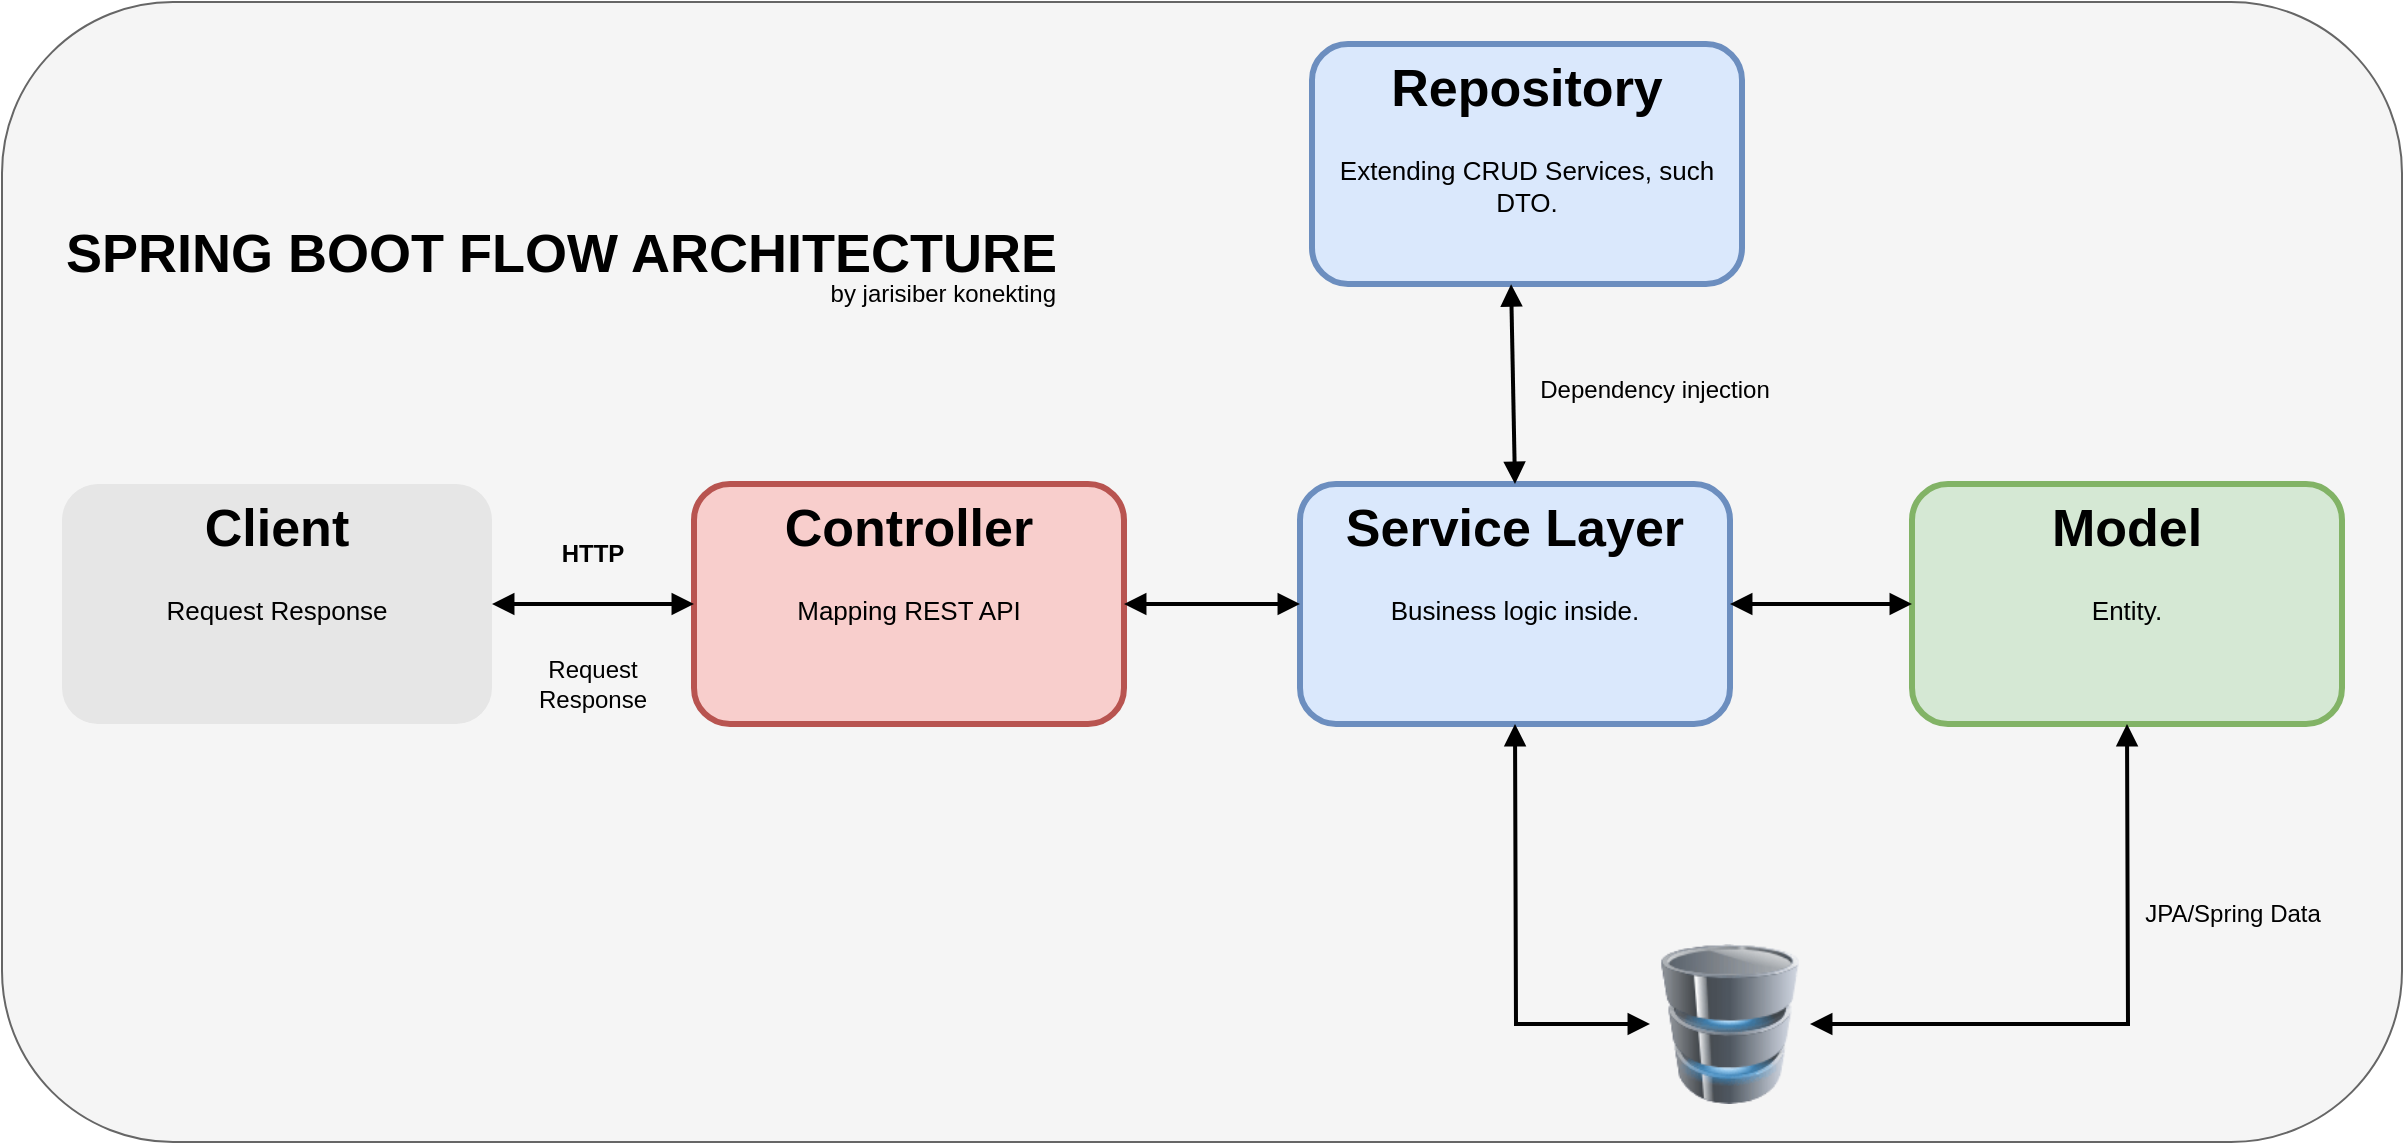 <mxfile version="24.7.14">
  <diagram name="Page-1" id="82e54ff1-d628-8f03-85c4-9753963a91cd">
    <mxGraphModel dx="1600" dy="1639" grid="1" gridSize="10" guides="1" tooltips="1" connect="1" arrows="1" fold="1" page="1" pageScale="1" pageWidth="1100" pageHeight="850" background="none" math="0" shadow="0">
      <root>
        <mxCell id="0" />
        <mxCell id="1" parent="0" />
        <mxCell id="xYmULsUJG9SMde3CQeaA-2" value="" style="rounded=1;whiteSpace=wrap;html=1;fillColor=#f5f5f5;fontColor=#333333;strokeColor=#666666;" vertex="1" parent="1">
          <mxGeometry x="140" y="-11" width="1200" height="570" as="geometry" />
        </mxCell>
        <mxCell id="4ec97bd9e5d20128-16" value="&lt;h1&gt;Client&lt;/h1&gt;&lt;p&gt;Request Response&lt;/p&gt;" style="text;html=1;spacing=5;spacingTop=-20;whiteSpace=wrap;overflow=hidden;strokeColor=none;strokeWidth=3;fillColor=#E6E6E6;fontSize=13;fontColor=#000000;align=center;rounded=1;" parent="1" vertex="1">
          <mxGeometry x="170" y="230" width="215" height="120" as="geometry" />
        </mxCell>
        <mxCell id="4ec97bd9e5d20128-17" value="&lt;h1&gt;Controller&lt;/h1&gt;&lt;p&gt;Mapping REST API&lt;/p&gt;" style="text;html=1;spacing=5;spacingTop=-20;whiteSpace=wrap;overflow=hidden;strokeColor=#b85450;strokeWidth=3;fillColor=#f8cecc;fontSize=13;align=center;rounded=1;" parent="1" vertex="1">
          <mxGeometry x="486" y="230" width="215" height="120" as="geometry" />
        </mxCell>
        <mxCell id="4ec97bd9e5d20128-18" value="&lt;h1&gt;Service Layer&lt;/h1&gt;&lt;p&gt;Business logic inside.&lt;/p&gt;" style="text;html=1;spacing=5;spacingTop=-20;whiteSpace=wrap;overflow=hidden;strokeColor=#6c8ebf;strokeWidth=3;fillColor=#dae8fc;fontSize=13;align=center;rounded=1;" parent="1" vertex="1">
          <mxGeometry x="789" y="230" width="215" height="120" as="geometry" />
        </mxCell>
        <mxCell id="lLHDqfpQ_8zfisPfltb2-1" value="" style="endArrow=block;startArrow=block;endFill=1;startFill=1;html=1;rounded=0;strokeWidth=2;entryX=0;entryY=0.5;entryDx=0;entryDy=0;" parent="1" source="4ec97bd9e5d20128-16" target="4ec97bd9e5d20128-17" edge="1">
          <mxGeometry width="160" relative="1" as="geometry">
            <mxPoint x="400" y="294" as="sourcePoint" />
            <mxPoint x="470" y="294" as="targetPoint" />
          </mxGeometry>
        </mxCell>
        <mxCell id="lLHDqfpQ_8zfisPfltb2-3" value="" style="image;html=1;image=img/lib/clip_art/computers/Database_128x128.png" parent="1" vertex="1">
          <mxGeometry x="964" y="460" width="80" height="80" as="geometry" />
        </mxCell>
        <mxCell id="lLHDqfpQ_8zfisPfltb2-6" value="&lt;h1&gt;Model&lt;/h1&gt;&lt;p&gt;Entity.&lt;/p&gt;" style="text;html=1;spacing=5;spacingTop=-20;whiteSpace=wrap;overflow=hidden;strokeColor=#82b366;strokeWidth=3;fillColor=#d5e8d4;fontSize=13;align=center;rounded=1;" parent="1" vertex="1">
          <mxGeometry x="1095" y="230" width="215" height="120" as="geometry" />
        </mxCell>
        <mxCell id="lLHDqfpQ_8zfisPfltb2-7" value="HTTP" style="text;html=1;align=center;verticalAlign=middle;resizable=0;points=[];autosize=1;strokeColor=none;fillColor=none;fontStyle=1;fontSize=12;" parent="1" vertex="1">
          <mxGeometry x="410" y="250" width="50" height="30" as="geometry" />
        </mxCell>
        <mxCell id="lLHDqfpQ_8zfisPfltb2-8" value="Request&lt;div&gt;Response&lt;/div&gt;" style="text;html=1;align=center;verticalAlign=middle;resizable=0;points=[];autosize=1;strokeColor=none;fillColor=none;" parent="1" vertex="1">
          <mxGeometry x="395" y="310" width="80" height="40" as="geometry" />
        </mxCell>
        <mxCell id="lLHDqfpQ_8zfisPfltb2-9" value="&lt;h1&gt;Repository&lt;/h1&gt;&lt;p&gt;Extending CRUD Services, such DTO.&lt;/p&gt;" style="text;html=1;spacing=5;spacingTop=-20;whiteSpace=wrap;overflow=hidden;strokeColor=#6c8ebf;strokeWidth=3;fillColor=#dae8fc;fontSize=13;align=center;rounded=1;" parent="1" vertex="1">
          <mxGeometry x="795" y="10" width="215" height="120" as="geometry" />
        </mxCell>
        <mxCell id="lLHDqfpQ_8zfisPfltb2-10" value="" style="endArrow=block;startArrow=block;endFill=1;startFill=1;html=1;rounded=0;strokeWidth=2;exitX=1;exitY=0.5;exitDx=0;exitDy=0;entryX=0;entryY=0.5;entryDx=0;entryDy=0;" parent="1" source="4ec97bd9e5d20128-17" target="4ec97bd9e5d20128-18" edge="1">
          <mxGeometry width="160" relative="1" as="geometry">
            <mxPoint x="710" y="294" as="sourcePoint" />
            <mxPoint x="780" y="294" as="targetPoint" />
          </mxGeometry>
        </mxCell>
        <mxCell id="lLHDqfpQ_8zfisPfltb2-11" value="" style="endArrow=block;startArrow=block;endFill=1;startFill=1;html=1;rounded=0;strokeWidth=2;exitX=1;exitY=0.5;exitDx=0;exitDy=0;entryX=0;entryY=0.5;entryDx=0;entryDy=0;" parent="1" source="4ec97bd9e5d20128-18" target="lLHDqfpQ_8zfisPfltb2-6" edge="1">
          <mxGeometry width="160" relative="1" as="geometry">
            <mxPoint x="1012" y="293" as="sourcePoint" />
            <mxPoint x="1082" y="293" as="targetPoint" />
          </mxGeometry>
        </mxCell>
        <mxCell id="lLHDqfpQ_8zfisPfltb2-13" value="" style="endArrow=block;startArrow=block;endFill=1;startFill=1;html=1;rounded=0;strokeWidth=2;entryX=0.5;entryY=1;entryDx=0;entryDy=0;exitX=1;exitY=0.5;exitDx=0;exitDy=0;" parent="1" source="lLHDqfpQ_8zfisPfltb2-3" target="lLHDqfpQ_8zfisPfltb2-6" edge="1">
          <mxGeometry width="160" relative="1" as="geometry">
            <mxPoint x="410" y="304" as="sourcePoint" />
            <mxPoint x="480" y="304" as="targetPoint" />
            <Array as="points">
              <mxPoint x="1203" y="500" />
            </Array>
          </mxGeometry>
        </mxCell>
        <mxCell id="lLHDqfpQ_8zfisPfltb2-14" value="" style="endArrow=block;startArrow=block;endFill=1;startFill=1;html=1;rounded=0;strokeWidth=2;exitX=0.463;exitY=1.001;exitDx=0;exitDy=0;entryX=0.5;entryY=0;entryDx=0;entryDy=0;exitPerimeter=0;" parent="1" source="lLHDqfpQ_8zfisPfltb2-9" target="4ec97bd9e5d20128-18" edge="1">
          <mxGeometry width="160" relative="1" as="geometry">
            <mxPoint x="1014" y="300" as="sourcePoint" />
            <mxPoint x="1105" y="300" as="targetPoint" />
          </mxGeometry>
        </mxCell>
        <mxCell id="lLHDqfpQ_8zfisPfltb2-15" value="JPA/Spring Data" style="text;html=1;align=center;verticalAlign=middle;resizable=0;points=[];autosize=1;strokeColor=none;fillColor=none;" parent="1" vertex="1">
          <mxGeometry x="1200" y="430" width="110" height="30" as="geometry" />
        </mxCell>
        <mxCell id="lLHDqfpQ_8zfisPfltb2-16" value="" style="endArrow=block;startArrow=block;endFill=1;startFill=1;html=1;rounded=0;strokeWidth=2;exitX=0.5;exitY=1;exitDx=0;exitDy=0;" parent="1" source="4ec97bd9e5d20128-18" target="lLHDqfpQ_8zfisPfltb2-3" edge="1">
          <mxGeometry width="160" relative="1" as="geometry">
            <mxPoint x="1014" y="300" as="sourcePoint" />
            <mxPoint x="1105" y="300" as="targetPoint" />
            <Array as="points">
              <mxPoint x="897" y="500" />
            </Array>
          </mxGeometry>
        </mxCell>
        <mxCell id="lLHDqfpQ_8zfisPfltb2-17" value="Dependency injection" style="text;html=1;align=center;verticalAlign=middle;resizable=0;points=[];autosize=1;strokeColor=none;fillColor=none;" parent="1" vertex="1">
          <mxGeometry x="896" y="168" width="140" height="30" as="geometry" />
        </mxCell>
        <mxCell id="lLHDqfpQ_8zfisPfltb2-18" value="SPRING BOOT FLOW ARCHITECTURE" style="text;html=1;align=left;verticalAlign=middle;resizable=0;points=[];autosize=1;strokeColor=none;fillColor=none;fontSize=27;fontStyle=1;horizontal=1;" parent="1" vertex="1">
          <mxGeometry x="170" y="90" width="510" height="50" as="geometry" />
        </mxCell>
        <mxCell id="xYmULsUJG9SMde3CQeaA-1" value="by jarisiber konekting" style="text;html=1;align=right;verticalAlign=middle;resizable=0;points=[];autosize=1;strokeColor=none;fillColor=none;" vertex="1" parent="1">
          <mxGeometry x="528" y="120" width="140" height="30" as="geometry" />
        </mxCell>
      </root>
    </mxGraphModel>
  </diagram>
</mxfile>
